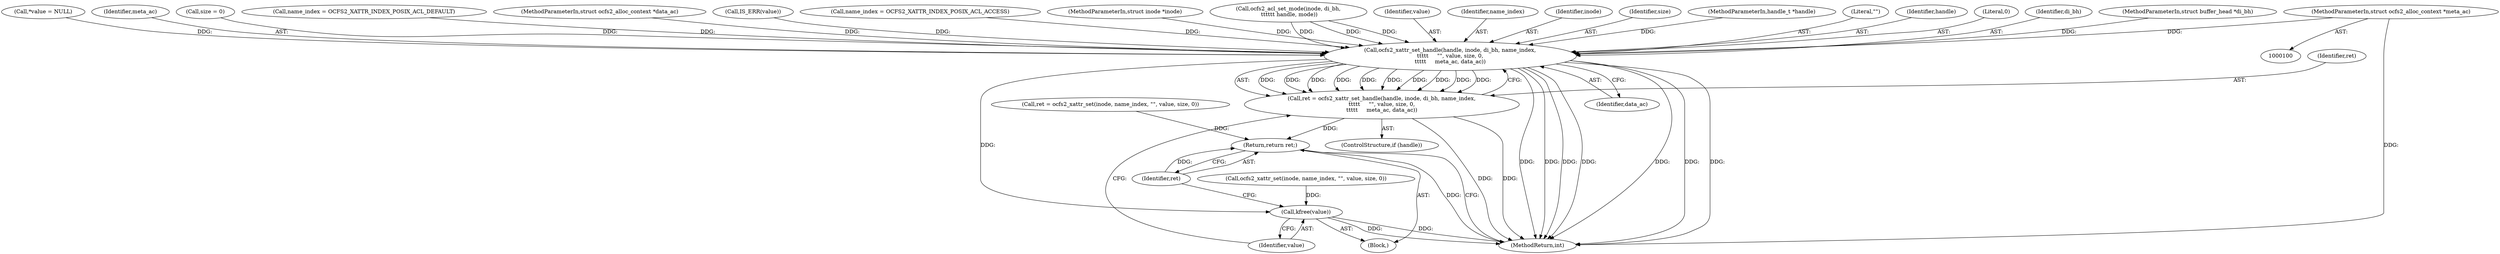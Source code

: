 digraph "0_linux_073931017b49d9458aa351605b43a7e34598caef_9@pointer" {
"1000106" [label="(MethodParameterIn,struct ocfs2_alloc_context *meta_ac)"];
"1000216" [label="(Call,ocfs2_xattr_set_handle(handle, inode, di_bh, name_index,\n\t\t\t\t\t     \"\", value, size, 0,\n\t\t\t\t\t     meta_ac, data_ac))"];
"1000214" [label="(Call,ret = ocfs2_xattr_set_handle(handle, inode, di_bh, name_index,\n\t\t\t\t\t     \"\", value, size, 0,\n\t\t\t\t\t     meta_ac, data_ac))"];
"1000239" [label="(Return,return ret;)"];
"1000237" [label="(Call,kfree(value))"];
"1000217" [label="(Identifier,handle)"];
"1000240" [label="(Identifier,ret)"];
"1000224" [label="(Literal,0)"];
"1000219" [label="(Identifier,di_bh)"];
"1000103" [label="(MethodParameterIn,struct buffer_head *di_bh)"];
"1000111" [label="(Call,*value = NULL)"];
"1000225" [label="(Identifier,meta_ac)"];
"1000115" [label="(Call,size = 0)"];
"1000215" [label="(Identifier,ret)"];
"1000175" [label="(Call,name_index = OCFS2_XATTR_INDEX_POSIX_ACL_DEFAULT)"];
"1000108" [label="(Block,)"];
"1000214" [label="(Call,ret = ocfs2_xattr_set_handle(handle, inode, di_bh, name_index,\n\t\t\t\t\t     \"\", value, size, 0,\n\t\t\t\t\t     meta_ac, data_ac))"];
"1000216" [label="(Call,ocfs2_xattr_set_handle(handle, inode, di_bh, name_index,\n\t\t\t\t\t     \"\", value, size, 0,\n\t\t\t\t\t     meta_ac, data_ac))"];
"1000107" [label="(MethodParameterIn,struct ocfs2_alloc_context *data_ac)"];
"1000205" [label="(Call,IS_ERR(value))"];
"1000131" [label="(Call,name_index = OCFS2_XATTR_INDEX_POSIX_ACL_ACCESS)"];
"1000239" [label="(Return,return ret;)"];
"1000230" [label="(Call,ocfs2_xattr_set(inode, name_index, \"\", value, size, 0))"];
"1000102" [label="(MethodParameterIn,struct inode *inode)"];
"1000164" [label="(Call,ocfs2_acl_set_mode(inode, di_bh,\n \t\t\t\t\t\t handle, mode))"];
"1000222" [label="(Identifier,value)"];
"1000241" [label="(MethodReturn,int)"];
"1000220" [label="(Identifier,name_index)"];
"1000238" [label="(Identifier,value)"];
"1000218" [label="(Identifier,inode)"];
"1000223" [label="(Identifier,size)"];
"1000101" [label="(MethodParameterIn,handle_t *handle)"];
"1000212" [label="(ControlStructure,if (handle))"];
"1000221" [label="(Literal,\"\")"];
"1000106" [label="(MethodParameterIn,struct ocfs2_alloc_context *meta_ac)"];
"1000237" [label="(Call,kfree(value))"];
"1000228" [label="(Call,ret = ocfs2_xattr_set(inode, name_index, \"\", value, size, 0))"];
"1000226" [label="(Identifier,data_ac)"];
"1000106" -> "1000100"  [label="AST: "];
"1000106" -> "1000241"  [label="DDG: "];
"1000106" -> "1000216"  [label="DDG: "];
"1000216" -> "1000214"  [label="AST: "];
"1000216" -> "1000226"  [label="CFG: "];
"1000217" -> "1000216"  [label="AST: "];
"1000218" -> "1000216"  [label="AST: "];
"1000219" -> "1000216"  [label="AST: "];
"1000220" -> "1000216"  [label="AST: "];
"1000221" -> "1000216"  [label="AST: "];
"1000222" -> "1000216"  [label="AST: "];
"1000223" -> "1000216"  [label="AST: "];
"1000224" -> "1000216"  [label="AST: "];
"1000225" -> "1000216"  [label="AST: "];
"1000226" -> "1000216"  [label="AST: "];
"1000214" -> "1000216"  [label="CFG: "];
"1000216" -> "1000241"  [label="DDG: "];
"1000216" -> "1000241"  [label="DDG: "];
"1000216" -> "1000241"  [label="DDG: "];
"1000216" -> "1000241"  [label="DDG: "];
"1000216" -> "1000241"  [label="DDG: "];
"1000216" -> "1000241"  [label="DDG: "];
"1000216" -> "1000241"  [label="DDG: "];
"1000216" -> "1000214"  [label="DDG: "];
"1000216" -> "1000214"  [label="DDG: "];
"1000216" -> "1000214"  [label="DDG: "];
"1000216" -> "1000214"  [label="DDG: "];
"1000216" -> "1000214"  [label="DDG: "];
"1000216" -> "1000214"  [label="DDG: "];
"1000216" -> "1000214"  [label="DDG: "];
"1000216" -> "1000214"  [label="DDG: "];
"1000216" -> "1000214"  [label="DDG: "];
"1000216" -> "1000214"  [label="DDG: "];
"1000164" -> "1000216"  [label="DDG: "];
"1000164" -> "1000216"  [label="DDG: "];
"1000164" -> "1000216"  [label="DDG: "];
"1000101" -> "1000216"  [label="DDG: "];
"1000102" -> "1000216"  [label="DDG: "];
"1000103" -> "1000216"  [label="DDG: "];
"1000131" -> "1000216"  [label="DDG: "];
"1000175" -> "1000216"  [label="DDG: "];
"1000205" -> "1000216"  [label="DDG: "];
"1000111" -> "1000216"  [label="DDG: "];
"1000115" -> "1000216"  [label="DDG: "];
"1000107" -> "1000216"  [label="DDG: "];
"1000216" -> "1000237"  [label="DDG: "];
"1000214" -> "1000212"  [label="AST: "];
"1000215" -> "1000214"  [label="AST: "];
"1000238" -> "1000214"  [label="CFG: "];
"1000214" -> "1000241"  [label="DDG: "];
"1000214" -> "1000241"  [label="DDG: "];
"1000214" -> "1000239"  [label="DDG: "];
"1000239" -> "1000108"  [label="AST: "];
"1000239" -> "1000240"  [label="CFG: "];
"1000240" -> "1000239"  [label="AST: "];
"1000241" -> "1000239"  [label="CFG: "];
"1000239" -> "1000241"  [label="DDG: "];
"1000240" -> "1000239"  [label="DDG: "];
"1000228" -> "1000239"  [label="DDG: "];
"1000237" -> "1000108"  [label="AST: "];
"1000237" -> "1000238"  [label="CFG: "];
"1000238" -> "1000237"  [label="AST: "];
"1000240" -> "1000237"  [label="CFG: "];
"1000237" -> "1000241"  [label="DDG: "];
"1000237" -> "1000241"  [label="DDG: "];
"1000230" -> "1000237"  [label="DDG: "];
}
